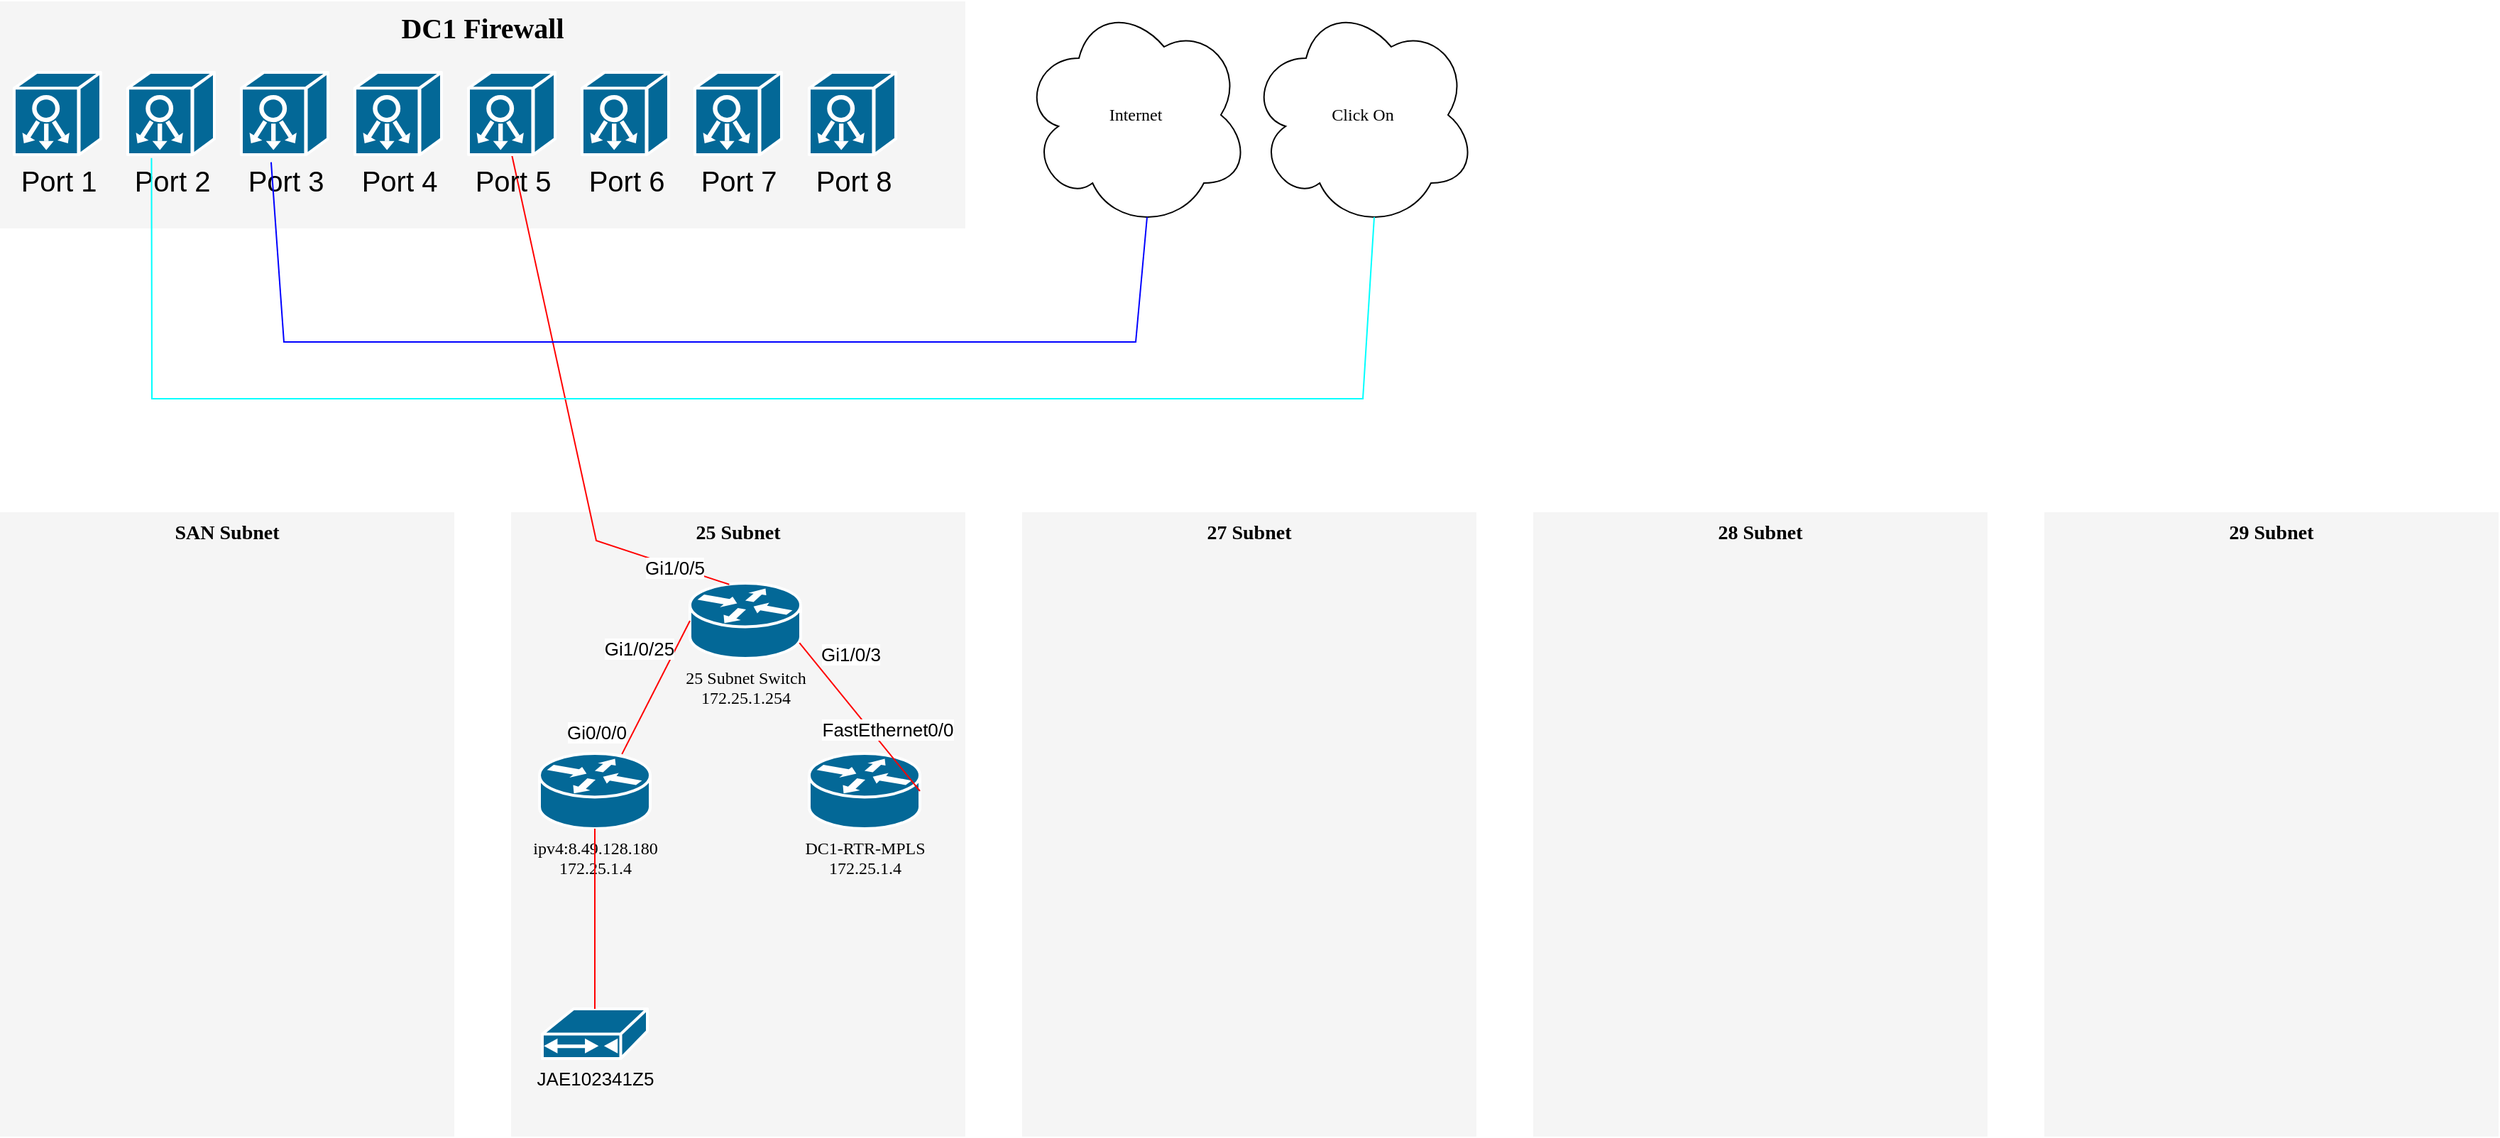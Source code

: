 <mxfile version="17.1.3" type="github">
  <diagram name="Page-1" id="c37626ed-c26b-45fb-9056-f9ebc6bb27b6">
    <mxGraphModel dx="1391" dy="915" grid="1" gridSize="10" guides="1" tooltips="1" connect="1" arrows="1" fold="1" page="1" pageScale="1" pageWidth="980" pageHeight="690" background="none" math="0" shadow="0">
      <root>
        <mxCell id="0" />
        <mxCell id="1" parent="0" />
        <mxCell id="3WLnzOLtjU4_gYLpF9Gq-33" value="SAN Subnet" style="whiteSpace=wrap;html=1;rounded=0;shadow=0;comic=0;strokeWidth=1;fontFamily=Verdana;fontSize=14;fillColor=#f5f5f5;strokeColor=none;fontStyle=1;verticalAlign=top;" vertex="1" parent="1">
          <mxGeometry x="40" y="400" width="320" height="440" as="geometry" />
        </mxCell>
        <mxCell id="3WLnzOLtjU4_gYLpF9Gq-20" value="25 Subnet" style="whiteSpace=wrap;html=1;rounded=0;shadow=0;comic=0;strokeWidth=1;fontFamily=Verdana;fontSize=14;fillColor=#f5f5f5;strokeColor=none;fontStyle=1;verticalAlign=top;" vertex="1" parent="1">
          <mxGeometry x="400" y="400" width="320" height="440" as="geometry" />
        </mxCell>
        <mxCell id="1c7a67bf8fd3230f-83" value="&lt;font style=&quot;font-size: 20px&quot;&gt;DC1 Firewall&lt;/font&gt;" style="whiteSpace=wrap;html=1;rounded=0;shadow=0;comic=0;strokeWidth=1;fontFamily=Verdana;fontSize=14;fillColor=#f5f5f5;strokeColor=none;verticalAlign=top;fontStyle=1" parent="1" vertex="1">
          <mxGeometry x="40" y="40" width="680" height="160" as="geometry" />
        </mxCell>
        <mxCell id="1c7a67bf8fd3230f-15" value="Internet" style="ellipse;shape=cloud;whiteSpace=wrap;html=1;rounded=0;shadow=0;comic=0;strokeWidth=1;fontFamily=Verdana;fontSize=12;" parent="1" vertex="1">
          <mxGeometry x="760" y="40" width="160" height="160" as="geometry" />
        </mxCell>
        <mxCell id="1c7a67bf8fd3230f-46" value="25 Subnet Switch&lt;br&gt;172.25.1.254" style="shape=mxgraph.cisco.routers.router;html=1;dashed=0;fillColor=#036897;strokeColor=#ffffff;strokeWidth=2;verticalLabelPosition=bottom;verticalAlign=top;rounded=0;shadow=0;comic=0;fontFamily=Verdana;fontSize=12;" parent="1" vertex="1">
          <mxGeometry x="526" y="450" width="78" height="53" as="geometry" />
        </mxCell>
        <mxCell id="3WLnzOLtjU4_gYLpF9Gq-2" value="" style="endArrow=none;html=1;rounded=0;entryX=0.5;entryY=1;entryDx=0;entryDy=0;entryPerimeter=0;exitX=0.355;exitY=0.017;exitDx=0;exitDy=0;exitPerimeter=0;fontColor=#FF0000;fillColor=#f8cecc;strokeColor=#FF0000;" edge="1" parent="1" source="1c7a67bf8fd3230f-46" target="3WLnzOLtjU4_gYLpF9Gq-9">
          <mxGeometry width="50" height="50" relative="1" as="geometry">
            <mxPoint x="850" y="470" as="sourcePoint" />
            <mxPoint x="1049.36" y="346.42" as="targetPoint" />
            <Array as="points">
              <mxPoint x="460" y="420" />
            </Array>
          </mxGeometry>
        </mxCell>
        <mxCell id="3WLnzOLtjU4_gYLpF9Gq-3" value="&lt;font style=&quot;font-size: 13px&quot;&gt;Gi1/0/5&lt;/font&gt;" style="edgeLabel;html=1;align=center;verticalAlign=middle;resizable=0;points=[];fontSize=13;" vertex="1" connectable="0" parent="3WLnzOLtjU4_gYLpF9Gq-2">
          <mxGeometry x="-0.791" relative="1" as="geometry">
            <mxPoint x="-1" as="offset" />
          </mxGeometry>
        </mxCell>
        <mxCell id="3WLnzOLtjU4_gYLpF9Gq-5" value="Port 1" style="shape=mxgraph.cisco.controllers_and_modules.system_controller;sketch=0;html=1;pointerEvents=1;dashed=0;fillColor=#036897;strokeColor=#ffffff;strokeWidth=2;verticalLabelPosition=bottom;verticalAlign=top;align=center;outlineConnect=0;fontSize=20;" vertex="1" parent="1">
          <mxGeometry x="50" y="90" width="61" height="58" as="geometry" />
        </mxCell>
        <mxCell id="3WLnzOLtjU4_gYLpF9Gq-6" value="Port 6" style="shape=mxgraph.cisco.controllers_and_modules.system_controller;sketch=0;html=1;pointerEvents=1;dashed=0;fillColor=#036897;strokeColor=#ffffff;strokeWidth=2;verticalLabelPosition=bottom;verticalAlign=top;align=center;outlineConnect=0;fontSize=20;" vertex="1" parent="1">
          <mxGeometry x="450" y="90" width="61" height="58" as="geometry" />
        </mxCell>
        <mxCell id="3WLnzOLtjU4_gYLpF9Gq-7" value="Port 7" style="shape=mxgraph.cisco.controllers_and_modules.system_controller;sketch=0;html=1;pointerEvents=1;dashed=0;fillColor=#036897;strokeColor=#ffffff;strokeWidth=2;verticalLabelPosition=bottom;verticalAlign=top;align=center;outlineConnect=0;fontSize=20;" vertex="1" parent="1">
          <mxGeometry x="529.5" y="90" width="61" height="58" as="geometry" />
        </mxCell>
        <mxCell id="3WLnzOLtjU4_gYLpF9Gq-8" value="Port 8" style="shape=mxgraph.cisco.controllers_and_modules.system_controller;sketch=0;html=1;pointerEvents=1;dashed=0;fillColor=#036897;strokeColor=#ffffff;strokeWidth=2;verticalLabelPosition=bottom;verticalAlign=top;align=center;outlineConnect=0;fontSize=20;" vertex="1" parent="1">
          <mxGeometry x="610" y="90" width="61" height="58" as="geometry" />
        </mxCell>
        <mxCell id="3WLnzOLtjU4_gYLpF9Gq-9" value="Port 5" style="shape=mxgraph.cisco.controllers_and_modules.system_controller;sketch=0;html=1;pointerEvents=1;dashed=0;fillColor=#036897;strokeColor=#ffffff;strokeWidth=2;verticalLabelPosition=bottom;verticalAlign=top;align=center;outlineConnect=0;fontSize=20;" vertex="1" parent="1">
          <mxGeometry x="370" y="90" width="61" height="58" as="geometry" />
        </mxCell>
        <mxCell id="3WLnzOLtjU4_gYLpF9Gq-10" value="Port 3" style="shape=mxgraph.cisco.controllers_and_modules.system_controller;sketch=0;html=1;pointerEvents=1;dashed=0;fillColor=#036897;strokeColor=#ffffff;strokeWidth=2;verticalLabelPosition=bottom;verticalAlign=top;align=center;outlineConnect=0;fontSize=20;" vertex="1" parent="1">
          <mxGeometry x="210" y="90" width="61" height="58" as="geometry" />
        </mxCell>
        <mxCell id="3WLnzOLtjU4_gYLpF9Gq-11" value="Port 4" style="shape=mxgraph.cisco.controllers_and_modules.system_controller;sketch=0;html=1;pointerEvents=1;dashed=0;fillColor=#036897;strokeColor=#ffffff;strokeWidth=2;verticalLabelPosition=bottom;verticalAlign=top;align=center;outlineConnect=0;fontSize=20;" vertex="1" parent="1">
          <mxGeometry x="290" y="90" width="61" height="58" as="geometry" />
        </mxCell>
        <mxCell id="3WLnzOLtjU4_gYLpF9Gq-12" value="Port 2" style="shape=mxgraph.cisco.controllers_and_modules.system_controller;sketch=0;html=1;pointerEvents=1;dashed=0;fillColor=#036897;strokeColor=#ffffff;strokeWidth=2;verticalLabelPosition=bottom;verticalAlign=top;align=center;outlineConnect=0;fontSize=20;" vertex="1" parent="1">
          <mxGeometry x="130" y="90" width="61" height="58" as="geometry" />
        </mxCell>
        <mxCell id="3WLnzOLtjU4_gYLpF9Gq-14" value="" style="endArrow=none;html=1;rounded=0;fontSize=20;entryX=0.344;entryY=1.091;entryDx=0;entryDy=0;entryPerimeter=0;exitX=0.55;exitY=0.95;exitDx=0;exitDy=0;exitPerimeter=0;strokeColor=#0000FF;" edge="1" parent="1" source="1c7a67bf8fd3230f-15" target="3WLnzOLtjU4_gYLpF9Gq-10">
          <mxGeometry width="50" height="50" relative="1" as="geometry">
            <mxPoint x="850" y="210" as="sourcePoint" />
            <mxPoint x="1680" y="510" as="targetPoint" />
            <Array as="points">
              <mxPoint x="840" y="280" />
              <mxPoint x="240" y="280" />
            </Array>
          </mxGeometry>
        </mxCell>
        <mxCell id="3WLnzOLtjU4_gYLpF9Gq-18" value="Click On" style="ellipse;shape=cloud;whiteSpace=wrap;html=1;rounded=0;shadow=0;comic=0;strokeWidth=1;fontFamily=Verdana;fontSize=12;" vertex="1" parent="1">
          <mxGeometry x="920" y="40" width="160" height="160" as="geometry" />
        </mxCell>
        <mxCell id="3WLnzOLtjU4_gYLpF9Gq-19" value="" style="endArrow=none;html=1;rounded=0;fontSize=20;exitX=0.55;exitY=0.95;exitDx=0;exitDy=0;exitPerimeter=0;entryX=0.274;entryY=1.042;entryDx=0;entryDy=0;entryPerimeter=0;strokeColor=#00FFFF;" edge="1" parent="1" source="3WLnzOLtjU4_gYLpF9Gq-18" target="3WLnzOLtjU4_gYLpF9Gq-12">
          <mxGeometry width="50" height="50" relative="1" as="geometry">
            <mxPoint x="1210" y="740" as="sourcePoint" />
            <mxPoint x="1230" y="710" as="targetPoint" />
            <Array as="points">
              <mxPoint x="1000" y="320" />
              <mxPoint x="147" y="320" />
            </Array>
          </mxGeometry>
        </mxCell>
        <mxCell id="3WLnzOLtjU4_gYLpF9Gq-21" value="DC1-RTR-MPLS&lt;br&gt;172.25.1.4" style="shape=mxgraph.cisco.routers.router;html=1;dashed=0;fillColor=#036897;strokeColor=#ffffff;strokeWidth=2;verticalLabelPosition=bottom;verticalAlign=top;rounded=0;shadow=0;comic=0;fontFamily=Verdana;fontSize=12;" vertex="1" parent="1">
          <mxGeometry x="610" y="570" width="78" height="53" as="geometry" />
        </mxCell>
        <mxCell id="3WLnzOLtjU4_gYLpF9Gq-24" value="ipv4:8.49.128.180&lt;br&gt;172.25.1.4" style="shape=mxgraph.cisco.routers.router;html=1;dashed=0;fillColor=#036897;strokeColor=#ffffff;strokeWidth=2;verticalLabelPosition=bottom;verticalAlign=top;rounded=0;shadow=0;comic=0;fontFamily=Verdana;fontSize=12;" vertex="1" parent="1">
          <mxGeometry x="420" y="570" width="78" height="53" as="geometry" />
        </mxCell>
        <mxCell id="3WLnzOLtjU4_gYLpF9Gq-25" value="JAE102341Z5" style="shape=mxgraph.cisco.modems_and_phones.cable_modem;sketch=0;html=1;pointerEvents=1;dashed=0;fillColor=#036897;strokeColor=#ffffff;strokeWidth=2;verticalLabelPosition=bottom;verticalAlign=top;align=center;outlineConnect=0;fontSize=13;" vertex="1" parent="1">
          <mxGeometry x="422" y="750" width="74" height="35" as="geometry" />
        </mxCell>
        <mxCell id="3WLnzOLtjU4_gYLpF9Gq-26" value="" style="endArrow=none;html=1;rounded=0;fontSize=13;exitX=1;exitY=0.5;exitDx=0;exitDy=0;exitPerimeter=0;entryX=0.989;entryY=0.794;entryDx=0;entryDy=0;entryPerimeter=0;strokeColor=#FF0000;" edge="1" parent="1" source="3WLnzOLtjU4_gYLpF9Gq-21" target="1c7a67bf8fd3230f-46">
          <mxGeometry width="50" height="50" relative="1" as="geometry">
            <mxPoint x="1180" y="620" as="sourcePoint" />
            <mxPoint x="600" y="470" as="targetPoint" />
          </mxGeometry>
        </mxCell>
        <mxCell id="3WLnzOLtjU4_gYLpF9Gq-29" value="FastEthernet0/0" style="edgeLabel;html=1;align=center;verticalAlign=middle;resizable=0;points=[];fontSize=13;rotation=0;" vertex="1" connectable="0" parent="3WLnzOLtjU4_gYLpF9Gq-26">
          <mxGeometry x="-0.668" y="-2" relative="1" as="geometry">
            <mxPoint x="-11" y="-25" as="offset" />
          </mxGeometry>
        </mxCell>
        <mxCell id="3WLnzOLtjU4_gYLpF9Gq-30" value="Gi1/0/3" style="edgeLabel;html=1;align=center;verticalAlign=middle;resizable=0;points=[];fontSize=13;" vertex="1" connectable="0" parent="3WLnzOLtjU4_gYLpF9Gq-26">
          <mxGeometry x="0.541" y="-1" relative="1" as="geometry">
            <mxPoint x="15" y="-16" as="offset" />
          </mxGeometry>
        </mxCell>
        <mxCell id="3WLnzOLtjU4_gYLpF9Gq-27" value="" style="endArrow=none;html=1;rounded=0;fontSize=13;exitX=0.745;exitY=0.008;exitDx=0;exitDy=0;exitPerimeter=0;entryX=0;entryY=0.5;entryDx=0;entryDy=0;entryPerimeter=0;strokeColor=#FF0000;" edge="1" parent="1" source="3WLnzOLtjU4_gYLpF9Gq-24" target="1c7a67bf8fd3230f-46">
          <mxGeometry width="50" height="50" relative="1" as="geometry">
            <mxPoint x="1180" y="620" as="sourcePoint" />
            <mxPoint x="1230" y="570" as="targetPoint" />
          </mxGeometry>
        </mxCell>
        <mxCell id="3WLnzOLtjU4_gYLpF9Gq-31" value="Gi1/0/25" style="edgeLabel;html=1;align=center;verticalAlign=middle;resizable=0;points=[];fontSize=13;" vertex="1" connectable="0" parent="3WLnzOLtjU4_gYLpF9Gq-27">
          <mxGeometry x="0.613" y="-2" relative="1" as="geometry">
            <mxPoint x="-29" as="offset" />
          </mxGeometry>
        </mxCell>
        <mxCell id="3WLnzOLtjU4_gYLpF9Gq-32" value="Gi0/0/0" style="edgeLabel;html=1;align=center;verticalAlign=middle;resizable=0;points=[];fontSize=13;" vertex="1" connectable="0" parent="3WLnzOLtjU4_gYLpF9Gq-27">
          <mxGeometry x="-0.833" y="-4" relative="1" as="geometry">
            <mxPoint x="-26" y="-9" as="offset" />
          </mxGeometry>
        </mxCell>
        <mxCell id="3WLnzOLtjU4_gYLpF9Gq-28" value="" style="endArrow=none;html=1;rounded=0;fontSize=13;exitX=0.5;exitY=0;exitDx=0;exitDy=0;exitPerimeter=0;entryX=0.5;entryY=1;entryDx=0;entryDy=0;entryPerimeter=0;strokeColor=#FF0000;" edge="1" parent="1" source="3WLnzOLtjU4_gYLpF9Gq-25" target="3WLnzOLtjU4_gYLpF9Gq-24">
          <mxGeometry width="50" height="50" relative="1" as="geometry">
            <mxPoint x="1180" y="620" as="sourcePoint" />
            <mxPoint x="1230" y="570" as="targetPoint" />
          </mxGeometry>
        </mxCell>
        <mxCell id="3WLnzOLtjU4_gYLpF9Gq-34" value="27 Subnet" style="whiteSpace=wrap;html=1;rounded=0;shadow=0;comic=0;strokeWidth=1;fontFamily=Verdana;fontSize=14;fillColor=#f5f5f5;strokeColor=none;fontStyle=1;verticalAlign=top;" vertex="1" parent="1">
          <mxGeometry x="760" y="400" width="320" height="440" as="geometry" />
        </mxCell>
        <mxCell id="3WLnzOLtjU4_gYLpF9Gq-35" value="28 Subnet" style="whiteSpace=wrap;html=1;rounded=0;shadow=0;comic=0;strokeWidth=1;fontFamily=Verdana;fontSize=14;fillColor=#f5f5f5;strokeColor=none;fontStyle=1;verticalAlign=top;" vertex="1" parent="1">
          <mxGeometry x="1120" y="400" width="320" height="440" as="geometry" />
        </mxCell>
        <mxCell id="3WLnzOLtjU4_gYLpF9Gq-36" value="29 Subnet" style="whiteSpace=wrap;html=1;rounded=0;shadow=0;comic=0;strokeWidth=1;fontFamily=Verdana;fontSize=14;fillColor=#f5f5f5;strokeColor=none;fontStyle=1;verticalAlign=top;" vertex="1" parent="1">
          <mxGeometry x="1480" y="400" width="320" height="440" as="geometry" />
        </mxCell>
      </root>
    </mxGraphModel>
  </diagram>
</mxfile>
